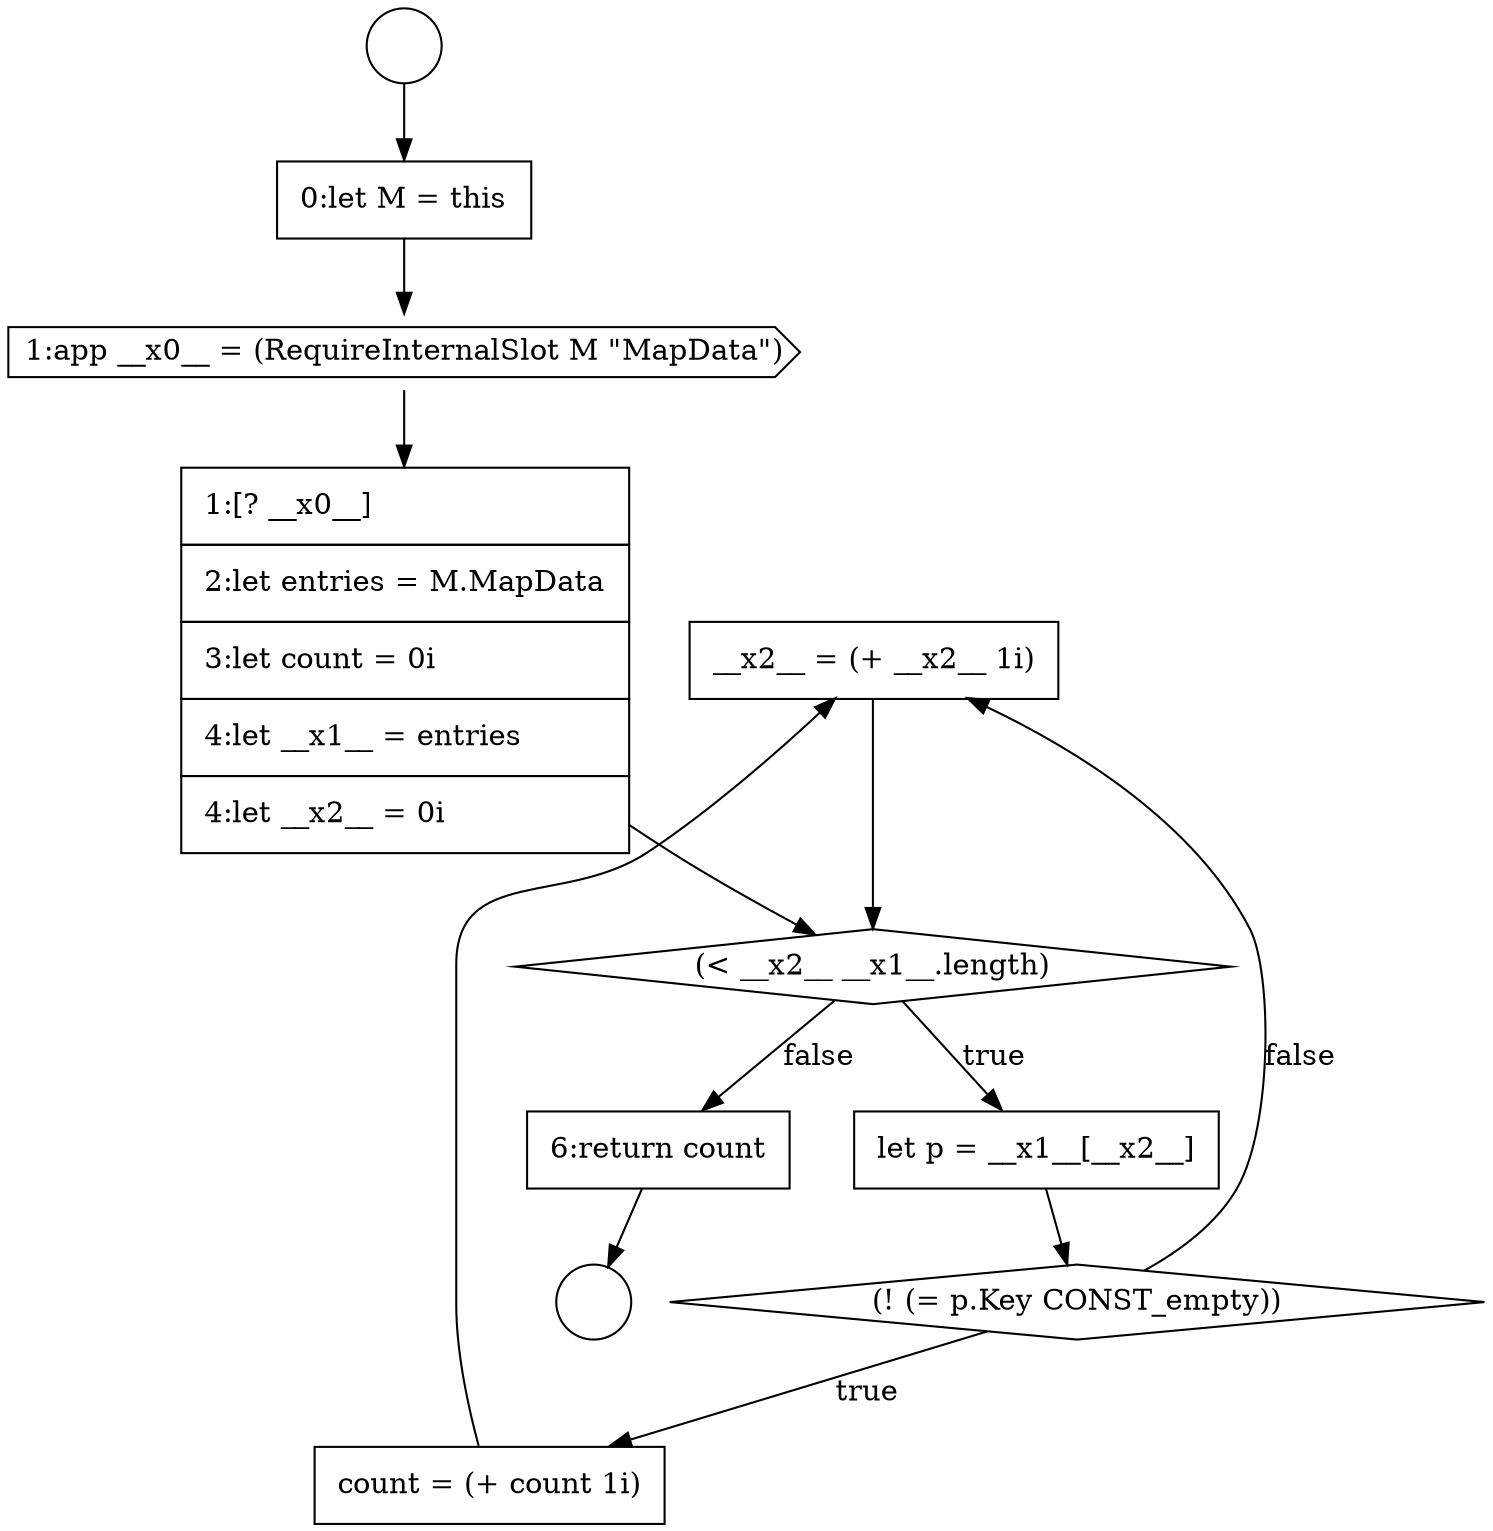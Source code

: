 digraph {
  node16940 [shape=none, margin=0, label=<<font color="black">
    <table border="0" cellborder="1" cellspacing="0" cellpadding="10">
      <tr><td align="left">__x2__ = (+ __x2__ 1i)</td></tr>
    </table>
  </font>> color="black" fillcolor="white" style=filled]
  node16933 [shape=none, margin=0, label=<<font color="black">
    <table border="0" cellborder="1" cellspacing="0" cellpadding="10">
      <tr><td align="left">0:let M = this</td></tr>
    </table>
  </font>> color="black" fillcolor="white" style=filled]
  node16936 [shape=diamond, label=<<font color="black">(&lt; __x2__ __x1__.length)</font>> color="black" fillcolor="white" style=filled]
  node16941 [shape=none, margin=0, label=<<font color="black">
    <table border="0" cellborder="1" cellspacing="0" cellpadding="10">
      <tr><td align="left">6:return count</td></tr>
    </table>
  </font>> color="black" fillcolor="white" style=filled]
  node16935 [shape=none, margin=0, label=<<font color="black">
    <table border="0" cellborder="1" cellspacing="0" cellpadding="10">
      <tr><td align="left">1:[? __x0__]</td></tr>
      <tr><td align="left">2:let entries = M.MapData</td></tr>
      <tr><td align="left">3:let count = 0i</td></tr>
      <tr><td align="left">4:let __x1__ = entries</td></tr>
      <tr><td align="left">4:let __x2__ = 0i</td></tr>
    </table>
  </font>> color="black" fillcolor="white" style=filled]
  node16938 [shape=diamond, label=<<font color="black">(! (= p.Key CONST_empty))</font>> color="black" fillcolor="white" style=filled]
  node16934 [shape=cds, label=<<font color="black">1:app __x0__ = (RequireInternalSlot M &quot;MapData&quot;)</font>> color="black" fillcolor="white" style=filled]
  node16931 [shape=circle label=" " color="black" fillcolor="white" style=filled]
  node16939 [shape=none, margin=0, label=<<font color="black">
    <table border="0" cellborder="1" cellspacing="0" cellpadding="10">
      <tr><td align="left">count = (+ count 1i)</td></tr>
    </table>
  </font>> color="black" fillcolor="white" style=filled]
  node16937 [shape=none, margin=0, label=<<font color="black">
    <table border="0" cellborder="1" cellspacing="0" cellpadding="10">
      <tr><td align="left">let p = __x1__[__x2__]</td></tr>
    </table>
  </font>> color="black" fillcolor="white" style=filled]
  node16932 [shape=circle label=" " color="black" fillcolor="white" style=filled]
  node16941 -> node16932 [ color="black"]
  node16935 -> node16936 [ color="black"]
  node16931 -> node16933 [ color="black"]
  node16933 -> node16934 [ color="black"]
  node16939 -> node16940 [ color="black"]
  node16937 -> node16938 [ color="black"]
  node16940 -> node16936 [ color="black"]
  node16934 -> node16935 [ color="black"]
  node16938 -> node16939 [label=<<font color="black">true</font>> color="black"]
  node16938 -> node16940 [label=<<font color="black">false</font>> color="black"]
  node16936 -> node16937 [label=<<font color="black">true</font>> color="black"]
  node16936 -> node16941 [label=<<font color="black">false</font>> color="black"]
}
